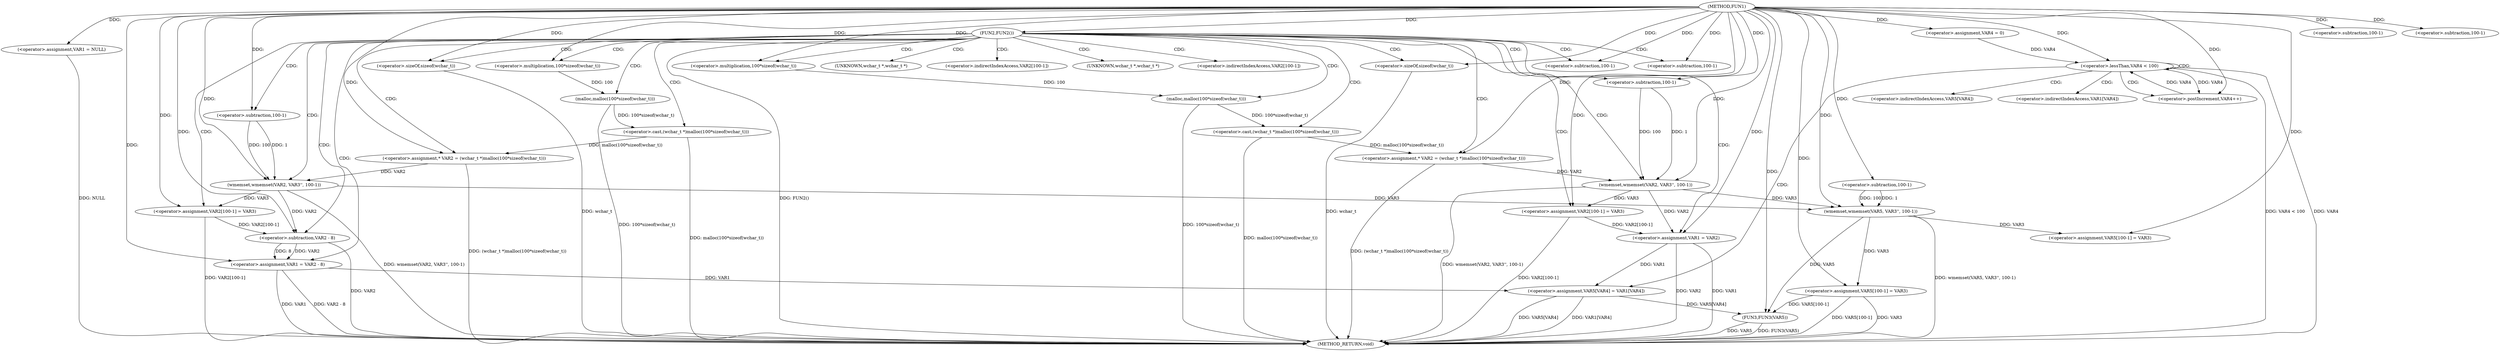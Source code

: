digraph FUN1 {  
"1000100" [label = "(METHOD,FUN1)" ]
"1000209" [label = "(METHOD_RETURN,void)" ]
"1000103" [label = "(<operator>.assignment,VAR1 = NULL)" ]
"1000107" [label = "(FUN2,FUN2())" ]
"1000111" [label = "(<operator>.assignment,* VAR2 = (wchar_t *)malloc(100*sizeof(wchar_t)))" ]
"1000113" [label = "(<operator>.cast,(wchar_t *)malloc(100*sizeof(wchar_t)))" ]
"1000115" [label = "(malloc,malloc(100*sizeof(wchar_t)))" ]
"1000116" [label = "(<operator>.multiplication,100*sizeof(wchar_t))" ]
"1000118" [label = "(<operator>.sizeOf,sizeof(wchar_t))" ]
"1000120" [label = "(wmemset,wmemset(VAR2, VAR3'', 100-1))" ]
"1000123" [label = "(<operator>.subtraction,100-1)" ]
"1000126" [label = "(<operator>.assignment,VAR2[100-1] = VAR3)" ]
"1000129" [label = "(<operator>.subtraction,100-1)" ]
"1000133" [label = "(<operator>.assignment,VAR1 = VAR2 - 8)" ]
"1000135" [label = "(<operator>.subtraction,VAR2 - 8)" ]
"1000142" [label = "(<operator>.assignment,* VAR2 = (wchar_t *)malloc(100*sizeof(wchar_t)))" ]
"1000144" [label = "(<operator>.cast,(wchar_t *)malloc(100*sizeof(wchar_t)))" ]
"1000146" [label = "(malloc,malloc(100*sizeof(wchar_t)))" ]
"1000147" [label = "(<operator>.multiplication,100*sizeof(wchar_t))" ]
"1000149" [label = "(<operator>.sizeOf,sizeof(wchar_t))" ]
"1000151" [label = "(wmemset,wmemset(VAR2, VAR3'', 100-1))" ]
"1000154" [label = "(<operator>.subtraction,100-1)" ]
"1000157" [label = "(<operator>.assignment,VAR2[100-1] = VAR3)" ]
"1000160" [label = "(<operator>.subtraction,100-1)" ]
"1000164" [label = "(<operator>.assignment,VAR1 = VAR2)" ]
"1000170" [label = "(wmemset,wmemset(VAR5, VAR3'', 100-1))" ]
"1000173" [label = "(<operator>.subtraction,100-1)" ]
"1000176" [label = "(<operator>.assignment,VAR5[100-1] = VAR3)" ]
"1000179" [label = "(<operator>.subtraction,100-1)" ]
"1000184" [label = "(<operator>.assignment,VAR4 = 0)" ]
"1000187" [label = "(<operator>.lessThan,VAR4 < 100)" ]
"1000190" [label = "(<operator>.postIncrement,VAR4++)" ]
"1000193" [label = "(<operator>.assignment,VAR5[VAR4] = VAR1[VAR4])" ]
"1000200" [label = "(<operator>.assignment,VAR5[100-1] = VAR3)" ]
"1000203" [label = "(<operator>.subtraction,100-1)" ]
"1000207" [label = "(FUN3,FUN3(VAR5))" ]
"1000114" [label = "(UNKNOWN,wchar_t *,wchar_t *)" ]
"1000127" [label = "(<operator>.indirectIndexAccess,VAR2[100-1])" ]
"1000145" [label = "(UNKNOWN,wchar_t *,wchar_t *)" ]
"1000158" [label = "(<operator>.indirectIndexAccess,VAR2[100-1])" ]
"1000194" [label = "(<operator>.indirectIndexAccess,VAR5[VAR4])" ]
"1000197" [label = "(<operator>.indirectIndexAccess,VAR1[VAR4])" ]
  "1000187" -> "1000209"  [ label = "DDG: VAR4"] 
  "1000103" -> "1000209"  [ label = "DDG: NULL"] 
  "1000200" -> "1000209"  [ label = "DDG: VAR3"] 
  "1000193" -> "1000209"  [ label = "DDG: VAR1[VAR4]"] 
  "1000135" -> "1000209"  [ label = "DDG: VAR2"] 
  "1000118" -> "1000209"  [ label = "DDG: wchar_t"] 
  "1000144" -> "1000209"  [ label = "DDG: malloc(100*sizeof(wchar_t))"] 
  "1000164" -> "1000209"  [ label = "DDG: VAR1"] 
  "1000187" -> "1000209"  [ label = "DDG: VAR4 < 100"] 
  "1000193" -> "1000209"  [ label = "DDG: VAR5[VAR4]"] 
  "1000200" -> "1000209"  [ label = "DDG: VAR5[100-1]"] 
  "1000107" -> "1000209"  [ label = "DDG: FUN2()"] 
  "1000151" -> "1000209"  [ label = "DDG: wmemset(VAR2, VAR3'', 100-1)"] 
  "1000164" -> "1000209"  [ label = "DDG: VAR2"] 
  "1000142" -> "1000209"  [ label = "DDG: (wchar_t *)malloc(100*sizeof(wchar_t))"] 
  "1000133" -> "1000209"  [ label = "DDG: VAR1"] 
  "1000157" -> "1000209"  [ label = "DDG: VAR2[100-1]"] 
  "1000113" -> "1000209"  [ label = "DDG: malloc(100*sizeof(wchar_t))"] 
  "1000207" -> "1000209"  [ label = "DDG: VAR5"] 
  "1000207" -> "1000209"  [ label = "DDG: FUN3(VAR5)"] 
  "1000126" -> "1000209"  [ label = "DDG: VAR2[100-1]"] 
  "1000133" -> "1000209"  [ label = "DDG: VAR2 - 8"] 
  "1000111" -> "1000209"  [ label = "DDG: (wchar_t *)malloc(100*sizeof(wchar_t))"] 
  "1000120" -> "1000209"  [ label = "DDG: wmemset(VAR2, VAR3'', 100-1)"] 
  "1000170" -> "1000209"  [ label = "DDG: wmemset(VAR5, VAR3'', 100-1)"] 
  "1000149" -> "1000209"  [ label = "DDG: wchar_t"] 
  "1000146" -> "1000209"  [ label = "DDG: 100*sizeof(wchar_t)"] 
  "1000115" -> "1000209"  [ label = "DDG: 100*sizeof(wchar_t)"] 
  "1000100" -> "1000103"  [ label = "DDG: "] 
  "1000100" -> "1000107"  [ label = "DDG: "] 
  "1000113" -> "1000111"  [ label = "DDG: malloc(100*sizeof(wchar_t))"] 
  "1000100" -> "1000111"  [ label = "DDG: "] 
  "1000115" -> "1000113"  [ label = "DDG: 100*sizeof(wchar_t)"] 
  "1000116" -> "1000115"  [ label = "DDG: 100"] 
  "1000100" -> "1000116"  [ label = "DDG: "] 
  "1000100" -> "1000118"  [ label = "DDG: "] 
  "1000111" -> "1000120"  [ label = "DDG: VAR2"] 
  "1000100" -> "1000120"  [ label = "DDG: "] 
  "1000123" -> "1000120"  [ label = "DDG: 100"] 
  "1000123" -> "1000120"  [ label = "DDG: 1"] 
  "1000100" -> "1000123"  [ label = "DDG: "] 
  "1000120" -> "1000126"  [ label = "DDG: VAR3"] 
  "1000100" -> "1000126"  [ label = "DDG: "] 
  "1000100" -> "1000129"  [ label = "DDG: "] 
  "1000135" -> "1000133"  [ label = "DDG: VAR2"] 
  "1000135" -> "1000133"  [ label = "DDG: 8"] 
  "1000100" -> "1000133"  [ label = "DDG: "] 
  "1000120" -> "1000135"  [ label = "DDG: VAR2"] 
  "1000126" -> "1000135"  [ label = "DDG: VAR2[100-1]"] 
  "1000100" -> "1000135"  [ label = "DDG: "] 
  "1000144" -> "1000142"  [ label = "DDG: malloc(100*sizeof(wchar_t))"] 
  "1000100" -> "1000142"  [ label = "DDG: "] 
  "1000146" -> "1000144"  [ label = "DDG: 100*sizeof(wchar_t)"] 
  "1000147" -> "1000146"  [ label = "DDG: 100"] 
  "1000100" -> "1000147"  [ label = "DDG: "] 
  "1000100" -> "1000149"  [ label = "DDG: "] 
  "1000142" -> "1000151"  [ label = "DDG: VAR2"] 
  "1000100" -> "1000151"  [ label = "DDG: "] 
  "1000154" -> "1000151"  [ label = "DDG: 100"] 
  "1000154" -> "1000151"  [ label = "DDG: 1"] 
  "1000100" -> "1000154"  [ label = "DDG: "] 
  "1000151" -> "1000157"  [ label = "DDG: VAR3"] 
  "1000100" -> "1000157"  [ label = "DDG: "] 
  "1000100" -> "1000160"  [ label = "DDG: "] 
  "1000151" -> "1000164"  [ label = "DDG: VAR2"] 
  "1000157" -> "1000164"  [ label = "DDG: VAR2[100-1]"] 
  "1000100" -> "1000164"  [ label = "DDG: "] 
  "1000100" -> "1000170"  [ label = "DDG: "] 
  "1000120" -> "1000170"  [ label = "DDG: VAR3"] 
  "1000151" -> "1000170"  [ label = "DDG: VAR3"] 
  "1000173" -> "1000170"  [ label = "DDG: 100"] 
  "1000173" -> "1000170"  [ label = "DDG: 1"] 
  "1000100" -> "1000173"  [ label = "DDG: "] 
  "1000170" -> "1000176"  [ label = "DDG: VAR3"] 
  "1000100" -> "1000176"  [ label = "DDG: "] 
  "1000100" -> "1000179"  [ label = "DDG: "] 
  "1000100" -> "1000184"  [ label = "DDG: "] 
  "1000184" -> "1000187"  [ label = "DDG: VAR4"] 
  "1000190" -> "1000187"  [ label = "DDG: VAR4"] 
  "1000100" -> "1000187"  [ label = "DDG: "] 
  "1000187" -> "1000190"  [ label = "DDG: VAR4"] 
  "1000100" -> "1000190"  [ label = "DDG: "] 
  "1000133" -> "1000193"  [ label = "DDG: VAR1"] 
  "1000164" -> "1000193"  [ label = "DDG: VAR1"] 
  "1000100" -> "1000200"  [ label = "DDG: "] 
  "1000170" -> "1000200"  [ label = "DDG: VAR3"] 
  "1000100" -> "1000203"  [ label = "DDG: "] 
  "1000170" -> "1000207"  [ label = "DDG: VAR5"] 
  "1000193" -> "1000207"  [ label = "DDG: VAR5[VAR4]"] 
  "1000200" -> "1000207"  [ label = "DDG: VAR5[100-1]"] 
  "1000100" -> "1000207"  [ label = "DDG: "] 
  "1000107" -> "1000164"  [ label = "CDG: "] 
  "1000107" -> "1000127"  [ label = "CDG: "] 
  "1000107" -> "1000142"  [ label = "CDG: "] 
  "1000107" -> "1000135"  [ label = "CDG: "] 
  "1000107" -> "1000114"  [ label = "CDG: "] 
  "1000107" -> "1000133"  [ label = "CDG: "] 
  "1000107" -> "1000118"  [ label = "CDG: "] 
  "1000107" -> "1000144"  [ label = "CDG: "] 
  "1000107" -> "1000157"  [ label = "CDG: "] 
  "1000107" -> "1000149"  [ label = "CDG: "] 
  "1000107" -> "1000116"  [ label = "CDG: "] 
  "1000107" -> "1000120"  [ label = "CDG: "] 
  "1000107" -> "1000113"  [ label = "CDG: "] 
  "1000107" -> "1000111"  [ label = "CDG: "] 
  "1000107" -> "1000158"  [ label = "CDG: "] 
  "1000107" -> "1000126"  [ label = "CDG: "] 
  "1000107" -> "1000129"  [ label = "CDG: "] 
  "1000107" -> "1000123"  [ label = "CDG: "] 
  "1000107" -> "1000154"  [ label = "CDG: "] 
  "1000107" -> "1000147"  [ label = "CDG: "] 
  "1000107" -> "1000151"  [ label = "CDG: "] 
  "1000107" -> "1000145"  [ label = "CDG: "] 
  "1000107" -> "1000160"  [ label = "CDG: "] 
  "1000107" -> "1000115"  [ label = "CDG: "] 
  "1000107" -> "1000146"  [ label = "CDG: "] 
  "1000187" -> "1000197"  [ label = "CDG: "] 
  "1000187" -> "1000190"  [ label = "CDG: "] 
  "1000187" -> "1000193"  [ label = "CDG: "] 
  "1000187" -> "1000194"  [ label = "CDG: "] 
  "1000187" -> "1000187"  [ label = "CDG: "] 
}

